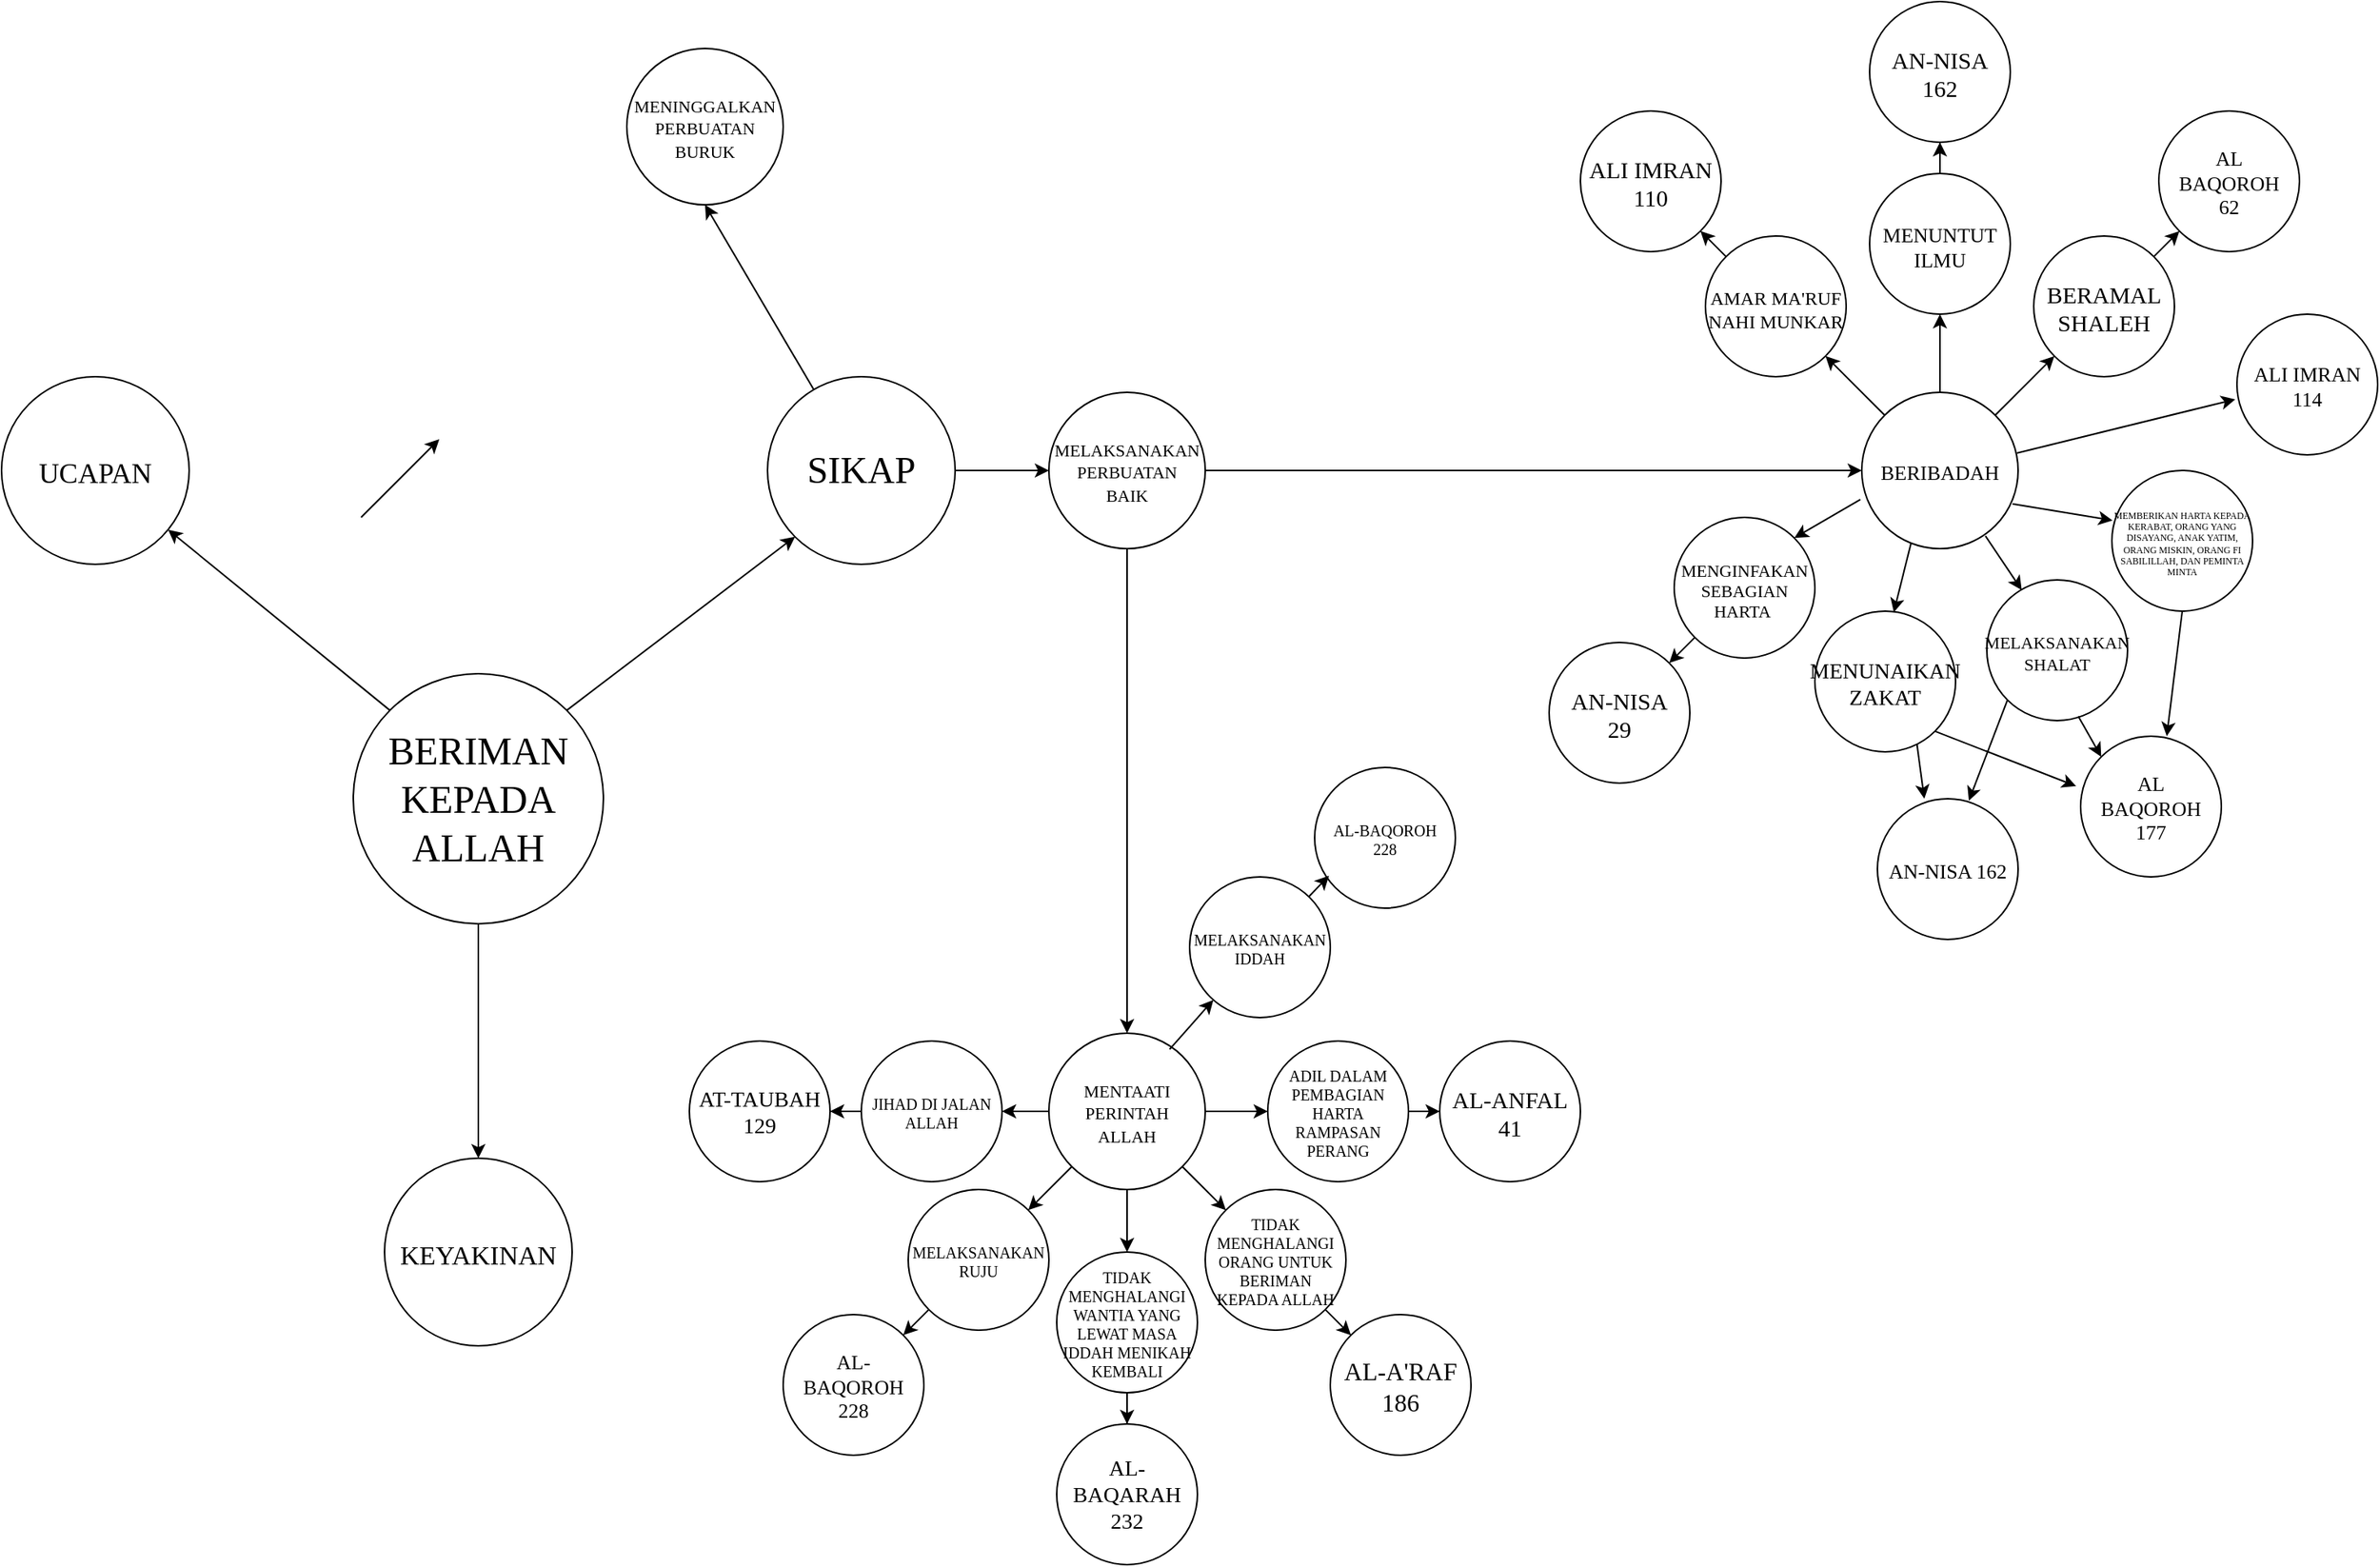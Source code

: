 <mxfile version="22.1.5" type="github">
  <diagram name="Page-1" id="rL7skqNRmiK7tFPdeKB9">
    <mxGraphModel dx="1670" dy="1028" grid="1" gridSize="10" guides="1" tooltips="1" connect="1" arrows="1" fold="1" page="1" pageScale="1" pageWidth="850" pageHeight="1100" math="0" shadow="0">
      <root>
        <mxCell id="0" />
        <mxCell id="1" parent="0" />
        <mxCell id="a2YRNJPd1vLLNCF1Q3Im-14" style="edgeStyle=orthogonalEdgeStyle;rounded=0;orthogonalLoop=1;jettySize=auto;html=1;entryX=0.5;entryY=0;entryDx=0;entryDy=0;" parent="1" source="a2YRNJPd1vLLNCF1Q3Im-1" target="a2YRNJPd1vLLNCF1Q3Im-5" edge="1">
          <mxGeometry relative="1" as="geometry" />
        </mxCell>
        <mxCell id="a2YRNJPd1vLLNCF1Q3Im-1" value="&lt;font face=&quot;Georgia&quot; style=&quot;font-size: 25px;&quot;&gt;BERIMAN KEPADA ALLAH&lt;/font&gt;" style="ellipse;aspect=fixed;verticalAlign=middle;fontSize=25;labelBackgroundColor=none;labelBorderColor=none;whiteSpace=wrap;html=1;spacingTop=0;movable=1;resizable=1;rotatable=1;deletable=1;editable=1;locked=0;connectable=1;" parent="1" vertex="1">
          <mxGeometry x="345" y="470" width="160" height="160" as="geometry" />
        </mxCell>
        <mxCell id="a2YRNJPd1vLLNCF1Q3Im-5" value="&lt;font style=&quot;font-size: 17px;&quot; face=&quot;Georgia&quot;&gt;KEYAKINAN&lt;/font&gt;" style="ellipse;aspect=fixed;verticalAlign=middle;fontSize=24;labelBackgroundColor=none;labelBorderColor=none;whiteSpace=wrap;html=1;spacingTop=0;" parent="1" vertex="1">
          <mxGeometry x="365" y="780" width="120" height="120" as="geometry" />
        </mxCell>
        <mxCell id="a2YRNJPd1vLLNCF1Q3Im-7" value="&lt;font face=&quot;Georgia&quot;&gt;&lt;span style=&quot;font-size: 18px;&quot;&gt;UCAPAN&lt;/span&gt;&lt;/font&gt;" style="ellipse;aspect=fixed;verticalAlign=middle;fontSize=24;labelBackgroundColor=none;labelBorderColor=none;whiteSpace=wrap;html=1;spacingTop=0;" parent="1" vertex="1">
          <mxGeometry x="120" y="280" width="120" height="120" as="geometry" />
        </mxCell>
        <mxCell id="o5gAmBm_YUjry-24WyWt-43" style="edgeStyle=orthogonalEdgeStyle;rounded=0;orthogonalLoop=1;jettySize=auto;html=1;entryX=0;entryY=0.5;entryDx=0;entryDy=0;" edge="1" parent="1" source="a2YRNJPd1vLLNCF1Q3Im-8" target="a2YRNJPd1vLLNCF1Q3Im-17">
          <mxGeometry relative="1" as="geometry">
            <mxPoint x="770" y="340" as="targetPoint" />
          </mxGeometry>
        </mxCell>
        <mxCell id="a2YRNJPd1vLLNCF1Q3Im-8" value="&lt;font face=&quot;Georgia&quot; style=&quot;font-size: 24px;&quot;&gt;SIKAP&lt;/font&gt;" style="ellipse;aspect=fixed;verticalAlign=middle;fontSize=24;labelBackgroundColor=none;labelBorderColor=none;whiteSpace=wrap;html=1;spacingTop=0;" parent="1" vertex="1">
          <mxGeometry x="610" y="280" width="120" height="120" as="geometry" />
        </mxCell>
        <mxCell id="a2YRNJPd1vLLNCF1Q3Im-11" value="" style="endArrow=classic;html=1;rounded=0;exitX=1;exitY=0;exitDx=0;exitDy=0;entryX=0;entryY=1;entryDx=0;entryDy=0;" parent="1" source="a2YRNJPd1vLLNCF1Q3Im-1" target="a2YRNJPd1vLLNCF1Q3Im-8" edge="1">
          <mxGeometry width="50" height="50" relative="1" as="geometry">
            <mxPoint x="490" y="500" as="sourcePoint" />
            <mxPoint x="580" y="460" as="targetPoint" />
          </mxGeometry>
        </mxCell>
        <mxCell id="a2YRNJPd1vLLNCF1Q3Im-13" value="" style="endArrow=classic;html=1;rounded=0;exitX=0;exitY=0;exitDx=0;exitDy=0;" parent="1" source="a2YRNJPd1vLLNCF1Q3Im-1" target="a2YRNJPd1vLLNCF1Q3Im-7" edge="1">
          <mxGeometry width="50" height="50" relative="1" as="geometry">
            <mxPoint x="230" y="530" as="sourcePoint" />
            <mxPoint x="280" y="480" as="targetPoint" />
          </mxGeometry>
        </mxCell>
        <mxCell id="a2YRNJPd1vLLNCF1Q3Im-16" value="&lt;font style=&quot;font-size: 11px;&quot; face=&quot;Georgia&quot;&gt;MENINGGALKAN PERBUATAN BURUK&lt;/font&gt;" style="ellipse;whiteSpace=wrap;html=1;aspect=fixed;spacingTop=2;spacing=5;" parent="1" vertex="1">
          <mxGeometry x="520" y="70" width="100" height="100" as="geometry" />
        </mxCell>
        <mxCell id="o5gAmBm_YUjry-24WyWt-33" style="edgeStyle=orthogonalEdgeStyle;rounded=0;orthogonalLoop=1;jettySize=auto;html=1;entryX=0.5;entryY=0;entryDx=0;entryDy=0;" edge="1" parent="1" source="a2YRNJPd1vLLNCF1Q3Im-17" target="a2YRNJPd1vLLNCF1Q3Im-25">
          <mxGeometry relative="1" as="geometry">
            <mxPoint x="870" y="720" as="targetPoint" />
          </mxGeometry>
        </mxCell>
        <mxCell id="o5gAmBm_YUjry-24WyWt-42" style="edgeStyle=orthogonalEdgeStyle;rounded=0;orthogonalLoop=1;jettySize=auto;html=1;entryX=0;entryY=0.5;entryDx=0;entryDy=0;" edge="1" parent="1" source="a2YRNJPd1vLLNCF1Q3Im-17" target="a2YRNJPd1vLLNCF1Q3Im-30">
          <mxGeometry relative="1" as="geometry">
            <mxPoint x="1230" y="440" as="targetPoint" />
          </mxGeometry>
        </mxCell>
        <mxCell id="a2YRNJPd1vLLNCF1Q3Im-17" value="&lt;font face=&quot;Georgia&quot;&gt;&lt;span style=&quot;font-size: 11px;&quot;&gt;MELAKSANAKAN PERBUATAN BAIK&lt;/span&gt;&lt;/font&gt;" style="ellipse;whiteSpace=wrap;html=1;aspect=fixed;spacingTop=2;spacing=5;" parent="1" vertex="1">
          <mxGeometry x="790" y="290" width="100" height="100" as="geometry" />
        </mxCell>
        <mxCell id="a2YRNJPd1vLLNCF1Q3Im-18" value="" style="endArrow=classic;html=1;rounded=0;" parent="1" edge="1">
          <mxGeometry width="50" height="50" relative="1" as="geometry">
            <mxPoint x="350" y="370" as="sourcePoint" />
            <mxPoint x="400" y="320" as="targetPoint" />
          </mxGeometry>
        </mxCell>
        <mxCell id="a2YRNJPd1vLLNCF1Q3Im-20" value="" style="endArrow=classic;html=1;rounded=0;entryX=0.5;entryY=1;entryDx=0;entryDy=0;" parent="1" source="a2YRNJPd1vLLNCF1Q3Im-8" target="a2YRNJPd1vLLNCF1Q3Im-16" edge="1">
          <mxGeometry width="50" height="50" relative="1" as="geometry">
            <mxPoint x="360" y="380" as="sourcePoint" />
            <mxPoint x="410" y="330" as="targetPoint" />
          </mxGeometry>
        </mxCell>
        <mxCell id="o5gAmBm_YUjry-24WyWt-23" value="" style="group" vertex="1" connectable="0" parent="1">
          <mxGeometry x="560" y="530" width="590" height="510" as="geometry" />
        </mxCell>
        <mxCell id="a2YRNJPd1vLLNCF1Q3Im-22" value="&lt;font style=&quot;font-size: 10px;&quot;&gt;MELAKSANAKAN IDDAH&lt;/font&gt;" style="ellipse;whiteSpace=wrap;html=1;aspect=fixed;spacingTop=2;spacing=5;fontSize=10;fontFamily=Tahoma;" parent="o5gAmBm_YUjry-24WyWt-23" vertex="1">
          <mxGeometry x="320" y="70" width="90" height="90" as="geometry" />
        </mxCell>
        <mxCell id="a2YRNJPd1vLLNCF1Q3Im-23" value="&lt;font style=&quot;font-size: 10px;&quot;&gt;MELAKSANAKAN RUJU&lt;/font&gt;" style="ellipse;whiteSpace=wrap;html=1;aspect=fixed;spacingTop=2;spacing=5;fontSize=10;fontFamily=Tahoma;" parent="o5gAmBm_YUjry-24WyWt-23" vertex="1">
          <mxGeometry x="140" y="270" width="90" height="90" as="geometry" />
        </mxCell>
        <mxCell id="a2YRNJPd1vLLNCF1Q3Im-24" value="&lt;font style=&quot;font-size: 10px;&quot;&gt;TIDAK MENGHALANGI WANTIA YANG LEWAT MASA IDDAH MENIKAH KEMBALI&lt;/font&gt;" style="ellipse;whiteSpace=wrap;html=1;aspect=fixed;spacingTop=2;spacing=5;fontSize=10;fontFamily=Tahoma;" parent="o5gAmBm_YUjry-24WyWt-23" vertex="1">
          <mxGeometry x="235" y="310" width="90" height="90" as="geometry" />
        </mxCell>
        <mxCell id="a2YRNJPd1vLLNCF1Q3Im-25" value="&lt;font face=&quot;Georgia&quot;&gt;&lt;span style=&quot;font-size: 11px;&quot;&gt;MENTAATI PERINTAH ALLAH&lt;/span&gt;&lt;/font&gt;" style="ellipse;whiteSpace=wrap;html=1;aspect=fixed;spacingTop=2;spacing=5;" parent="o5gAmBm_YUjry-24WyWt-23" vertex="1">
          <mxGeometry x="230" y="170" width="100" height="100" as="geometry" />
        </mxCell>
        <mxCell id="a2YRNJPd1vLLNCF1Q3Im-27" value="&lt;font style=&quot;font-size: 10px;&quot;&gt;TIDAK MENGHALANGI ORANG UNTUK BERIMAN KEPADA ALLAH&lt;/font&gt;" style="ellipse;whiteSpace=wrap;html=1;aspect=fixed;spacingTop=2;spacing=5;fontSize=10;fontFamily=Tahoma;" parent="o5gAmBm_YUjry-24WyWt-23" vertex="1">
          <mxGeometry x="330" y="270" width="90" height="90" as="geometry" />
        </mxCell>
        <mxCell id="a2YRNJPd1vLLNCF1Q3Im-28" value="&lt;font style=&quot;font-size: 10px;&quot;&gt;ADIL DALAM PEMBAGIAN HARTA RAMPASAN PERANG&lt;/font&gt;" style="ellipse;whiteSpace=wrap;html=1;aspect=fixed;spacingTop=2;spacing=5;fontSize=10;fontFamily=Tahoma;" parent="o5gAmBm_YUjry-24WyWt-23" vertex="1">
          <mxGeometry x="370" y="175" width="90" height="90" as="geometry" />
        </mxCell>
        <mxCell id="a2YRNJPd1vLLNCF1Q3Im-29" value="&lt;font style=&quot;font-size: 10px;&quot;&gt;JIHAD DI JALAN ALLAH&lt;/font&gt;" style="ellipse;whiteSpace=wrap;html=1;aspect=fixed;spacingTop=2;spacing=5;fontSize=10;fontFamily=Tahoma;" parent="o5gAmBm_YUjry-24WyWt-23" vertex="1">
          <mxGeometry x="110" y="175" width="90" height="90" as="geometry" />
        </mxCell>
        <mxCell id="o5gAmBm_YUjry-24WyWt-8" value="AL-BAQARAH&lt;br style=&quot;font-size: 14px;&quot;&gt;232" style="ellipse;whiteSpace=wrap;html=1;aspect=fixed;spacingTop=2;spacing=5;fontSize=14;fontFamily=Tahoma;" vertex="1" parent="o5gAmBm_YUjry-24WyWt-23">
          <mxGeometry x="235" y="420" width="90" height="90" as="geometry" />
        </mxCell>
        <mxCell id="o5gAmBm_YUjry-24WyWt-9" value="AL-A&#39;RAF&lt;br style=&quot;font-size: 16px;&quot;&gt;186" style="ellipse;whiteSpace=wrap;html=1;aspect=fixed;spacingTop=2;spacing=5;fontSize=16;fontFamily=Tahoma;" vertex="1" parent="o5gAmBm_YUjry-24WyWt-23">
          <mxGeometry x="410" y="350" width="90" height="90" as="geometry" />
        </mxCell>
        <mxCell id="o5gAmBm_YUjry-24WyWt-10" value="AL-ANFAL&lt;br style=&quot;font-size: 15px;&quot;&gt;41" style="ellipse;whiteSpace=wrap;html=1;aspect=fixed;spacingTop=2;spacing=5;fontSize=15;fontFamily=Tahoma;" vertex="1" parent="o5gAmBm_YUjry-24WyWt-23">
          <mxGeometry x="480" y="175" width="90" height="90" as="geometry" />
        </mxCell>
        <mxCell id="o5gAmBm_YUjry-24WyWt-11" value="AL-BAQOROH&lt;br&gt;228" style="ellipse;whiteSpace=wrap;html=1;aspect=fixed;spacingTop=2;spacing=5;fontSize=10;fontFamily=Tahoma;" vertex="1" parent="o5gAmBm_YUjry-24WyWt-23">
          <mxGeometry x="400" width="90" height="90" as="geometry" />
        </mxCell>
        <mxCell id="o5gAmBm_YUjry-24WyWt-12" value="&lt;font style=&quot;font-size: 13px;&quot;&gt;AL-BAQOROH&lt;br&gt;228&lt;/font&gt;" style="ellipse;whiteSpace=wrap;html=1;aspect=fixed;spacingTop=2;spacing=5;fontSize=10;fontFamily=Tahoma;" vertex="1" parent="o5gAmBm_YUjry-24WyWt-23">
          <mxGeometry x="60" y="350" width="90" height="90" as="geometry" />
        </mxCell>
        <mxCell id="o5gAmBm_YUjry-24WyWt-13" value="&lt;font style=&quot;font-size: 14px;&quot;&gt;AT-TAUBAH&lt;br&gt;129&lt;/font&gt;" style="ellipse;whiteSpace=wrap;html=1;aspect=fixed;spacingTop=2;spacing=5;fontSize=10;fontFamily=Tahoma;" vertex="1" parent="o5gAmBm_YUjry-24WyWt-23">
          <mxGeometry y="175" width="90" height="90" as="geometry" />
        </mxCell>
        <mxCell id="o5gAmBm_YUjry-24WyWt-1" value="" style="endArrow=classic;html=1;rounded=0;exitX=0.772;exitY=0.103;exitDx=0;exitDy=0;exitPerimeter=0;" edge="1" parent="o5gAmBm_YUjry-24WyWt-23" source="a2YRNJPd1vLLNCF1Q3Im-25" target="a2YRNJPd1vLLNCF1Q3Im-22">
          <mxGeometry width="50" height="50" relative="1" as="geometry">
            <mxPoint x="860" y="445" as="sourcePoint" />
            <mxPoint x="910" y="395" as="targetPoint" />
          </mxGeometry>
        </mxCell>
        <mxCell id="o5gAmBm_YUjry-24WyWt-4" value="" style="endArrow=classic;html=1;rounded=0;exitX=0.5;exitY=1;exitDx=0;exitDy=0;entryX=0.5;entryY=0;entryDx=0;entryDy=0;" edge="1" parent="o5gAmBm_YUjry-24WyWt-23" source="a2YRNJPd1vLLNCF1Q3Im-25" target="a2YRNJPd1vLLNCF1Q3Im-24">
          <mxGeometry width="50" height="50" relative="1" as="geometry">
            <mxPoint x="920" y="591" as="sourcePoint" />
            <mxPoint x="944" y="569" as="targetPoint" />
          </mxGeometry>
        </mxCell>
        <mxCell id="o5gAmBm_YUjry-24WyWt-5" value="" style="endArrow=classic;html=1;rounded=0;exitX=0;exitY=1;exitDx=0;exitDy=0;entryX=1;entryY=0;entryDx=0;entryDy=0;" edge="1" parent="o5gAmBm_YUjry-24WyWt-23" source="a2YRNJPd1vLLNCF1Q3Im-25" target="a2YRNJPd1vLLNCF1Q3Im-23">
          <mxGeometry width="50" height="50" relative="1" as="geometry">
            <mxPoint x="870" y="600" as="sourcePoint" />
            <mxPoint x="894" y="578" as="targetPoint" />
          </mxGeometry>
        </mxCell>
        <mxCell id="o5gAmBm_YUjry-24WyWt-3" value="" style="endArrow=classic;html=1;rounded=0;exitX=1;exitY=1;exitDx=0;exitDy=0;entryX=0;entryY=0;entryDx=0;entryDy=0;" edge="1" parent="o5gAmBm_YUjry-24WyWt-23" source="a2YRNJPd1vLLNCF1Q3Im-25" target="a2YRNJPd1vLLNCF1Q3Im-27">
          <mxGeometry width="50" height="50" relative="1" as="geometry">
            <mxPoint x="960" y="550" as="sourcePoint" />
            <mxPoint x="984" y="528" as="targetPoint" />
          </mxGeometry>
        </mxCell>
        <mxCell id="o5gAmBm_YUjry-24WyWt-2" value="" style="endArrow=classic;html=1;rounded=0;exitX=1;exitY=0.5;exitDx=0;exitDy=0;entryX=0;entryY=0.5;entryDx=0;entryDy=0;" edge="1" parent="o5gAmBm_YUjry-24WyWt-23" source="a2YRNJPd1vLLNCF1Q3Im-25" target="a2YRNJPd1vLLNCF1Q3Im-28">
          <mxGeometry width="50" height="50" relative="1" as="geometry">
            <mxPoint x="970" y="502" as="sourcePoint" />
            <mxPoint x="994" y="480" as="targetPoint" />
          </mxGeometry>
        </mxCell>
        <mxCell id="o5gAmBm_YUjry-24WyWt-6" value="" style="endArrow=classic;html=1;rounded=0;exitX=0;exitY=0.5;exitDx=0;exitDy=0;entryX=1;entryY=0.5;entryDx=0;entryDy=0;" edge="1" parent="o5gAmBm_YUjry-24WyWt-23" source="a2YRNJPd1vLLNCF1Q3Im-25" target="a2YRNJPd1vLLNCF1Q3Im-29">
          <mxGeometry width="50" height="50" relative="1" as="geometry">
            <mxPoint x="850" y="470" as="sourcePoint" />
            <mxPoint x="874" y="448" as="targetPoint" />
          </mxGeometry>
        </mxCell>
        <mxCell id="o5gAmBm_YUjry-24WyWt-16" style="edgeStyle=orthogonalEdgeStyle;rounded=0;orthogonalLoop=1;jettySize=auto;html=1;" edge="1" parent="o5gAmBm_YUjry-24WyWt-23" source="a2YRNJPd1vLLNCF1Q3Im-24" target="o5gAmBm_YUjry-24WyWt-8">
          <mxGeometry relative="1" as="geometry" />
        </mxCell>
        <mxCell id="o5gAmBm_YUjry-24WyWt-17" value="" style="endArrow=classic;html=1;rounded=0;entryX=0;entryY=0;entryDx=0;entryDy=0;exitX=1;exitY=1;exitDx=0;exitDy=0;" edge="1" parent="o5gAmBm_YUjry-24WyWt-23" source="a2YRNJPd1vLLNCF1Q3Im-27" target="o5gAmBm_YUjry-24WyWt-9">
          <mxGeometry width="50" height="50" relative="1" as="geometry">
            <mxPoint x="1010" y="700" as="sourcePoint" />
            <mxPoint x="867" y="593" as="targetPoint" />
          </mxGeometry>
        </mxCell>
        <mxCell id="o5gAmBm_YUjry-24WyWt-18" style="edgeStyle=orthogonalEdgeStyle;rounded=0;orthogonalLoop=1;jettySize=auto;html=1;" edge="1" parent="o5gAmBm_YUjry-24WyWt-23" source="a2YRNJPd1vLLNCF1Q3Im-28" target="o5gAmBm_YUjry-24WyWt-10">
          <mxGeometry relative="1" as="geometry" />
        </mxCell>
        <mxCell id="o5gAmBm_YUjry-24WyWt-19" value="" style="endArrow=classic;html=1;rounded=0;entryX=0.102;entryY=0.769;entryDx=0;entryDy=0;entryPerimeter=0;" edge="1" parent="o5gAmBm_YUjry-24WyWt-23" source="a2YRNJPd1vLLNCF1Q3Im-22" target="o5gAmBm_YUjry-24WyWt-11">
          <mxGeometry width="50" height="50" relative="1" as="geometry">
            <mxPoint x="1070" y="390" as="sourcePoint" />
            <mxPoint x="877" y="603" as="targetPoint" />
          </mxGeometry>
        </mxCell>
        <mxCell id="o5gAmBm_YUjry-24WyWt-15" value="" style="endArrow=classic;html=1;rounded=0;exitX=0;exitY=1;exitDx=0;exitDy=0;entryX=1;entryY=0;entryDx=0;entryDy=0;" edge="1" parent="o5gAmBm_YUjry-24WyWt-23" source="a2YRNJPd1vLLNCF1Q3Im-23" target="o5gAmBm_YUjry-24WyWt-12">
          <mxGeometry width="50" height="50" relative="1" as="geometry">
            <mxPoint x="829" y="702" as="sourcePoint" />
            <mxPoint x="801" y="730" as="targetPoint" />
          </mxGeometry>
        </mxCell>
        <mxCell id="o5gAmBm_YUjry-24WyWt-14" style="edgeStyle=orthogonalEdgeStyle;rounded=0;orthogonalLoop=1;jettySize=auto;html=1;" edge="1" parent="o5gAmBm_YUjry-24WyWt-23" source="a2YRNJPd1vLLNCF1Q3Im-29" target="o5gAmBm_YUjry-24WyWt-13">
          <mxGeometry relative="1" as="geometry" />
        </mxCell>
        <mxCell id="o5gAmBm_YUjry-24WyWt-73" value="" style="endArrow=classic;html=1;rounded=0;exitX=0.992;exitY=0.389;exitDx=0;exitDy=0;exitPerimeter=0;entryX=-0.012;entryY=0.605;entryDx=0;entryDy=0;entryPerimeter=0;" edge="1" parent="1" source="a2YRNJPd1vLLNCF1Q3Im-30" target="o5gAmBm_YUjry-24WyWt-74">
          <mxGeometry width="50" height="50" relative="1" as="geometry">
            <mxPoint x="1436" y="334.5" as="sourcePoint" />
            <mxPoint x="1570" y="290" as="targetPoint" />
          </mxGeometry>
        </mxCell>
        <mxCell id="a2YRNJPd1vLLNCF1Q3Im-30" value="&lt;font face=&quot;Georgia&quot; style=&quot;font-size: 13px;&quot;&gt;&lt;span style=&quot;font-size: 13px;&quot;&gt;BERIBADAH&lt;/span&gt;&lt;/font&gt;" style="ellipse;whiteSpace=wrap;html=1;aspect=fixed;spacingTop=2;spacing=5;fontSize=13;" parent="1" vertex="1">
          <mxGeometry x="1310" y="290" width="100" height="100" as="geometry" />
        </mxCell>
        <mxCell id="a2YRNJPd1vLLNCF1Q3Im-21" value="" style="endArrow=classic;html=1;rounded=0;exitX=1;exitY=0;exitDx=0;exitDy=0;entryX=0;entryY=1;entryDx=0;entryDy=0;" parent="1" source="a2YRNJPd1vLLNCF1Q3Im-30" target="o5gAmBm_YUjry-24WyWt-22" edge="1">
          <mxGeometry width="50" height="50" relative="1" as="geometry">
            <mxPoint x="2080" y="293.9" as="sourcePoint" />
            <mxPoint x="2490" y="320" as="targetPoint" />
          </mxGeometry>
        </mxCell>
        <mxCell id="o5gAmBm_YUjry-24WyWt-44" value="" style="endArrow=classic;html=1;rounded=0;exitX=0.791;exitY=0.919;exitDx=0;exitDy=0;entryX=0.248;entryY=0.072;entryDx=0;entryDy=0;entryPerimeter=0;exitPerimeter=0;" edge="1" parent="1" source="a2YRNJPd1vLLNCF1Q3Im-30" target="o5gAmBm_YUjry-24WyWt-27">
          <mxGeometry width="50" height="50" relative="1" as="geometry">
            <mxPoint x="2490" y="448" as="sourcePoint" />
            <mxPoint x="2538" y="410" as="targetPoint" />
          </mxGeometry>
        </mxCell>
        <mxCell id="o5gAmBm_YUjry-24WyWt-41" style="edgeStyle=orthogonalEdgeStyle;rounded=0;orthogonalLoop=1;jettySize=auto;html=1;" edge="1" parent="1" source="a2YRNJPd1vLLNCF1Q3Im-30" target="o5gAmBm_YUjry-24WyWt-28">
          <mxGeometry relative="1" as="geometry">
            <mxPoint x="2420" y="280" as="targetPoint" />
          </mxGeometry>
        </mxCell>
        <mxCell id="o5gAmBm_YUjry-24WyWt-46" value="" style="endArrow=classic;html=1;rounded=0;exitX=0;exitY=0;exitDx=0;exitDy=0;entryX=1;entryY=1;entryDx=0;entryDy=0;" edge="1" parent="1" source="a2YRNJPd1vLLNCF1Q3Im-30" target="o5gAmBm_YUjry-24WyWt-30">
          <mxGeometry width="50" height="50" relative="1" as="geometry">
            <mxPoint x="2485" y="375" as="sourcePoint" />
            <mxPoint x="2533" y="337" as="targetPoint" />
          </mxGeometry>
        </mxCell>
        <mxCell id="o5gAmBm_YUjry-24WyWt-45" value="" style="endArrow=classic;html=1;rounded=0;exitX=-0.009;exitY=0.686;exitDx=0;exitDy=0;entryX=1;entryY=0;entryDx=0;entryDy=0;exitPerimeter=0;" edge="1" parent="1" source="a2YRNJPd1vLLNCF1Q3Im-30" target="o5gAmBm_YUjry-24WyWt-31">
          <mxGeometry width="50" height="50" relative="1" as="geometry">
            <mxPoint x="2475" y="365" as="sourcePoint" />
            <mxPoint x="2523" y="327" as="targetPoint" />
          </mxGeometry>
        </mxCell>
        <mxCell id="o5gAmBm_YUjry-24WyWt-70" value="" style="endArrow=classic;html=1;rounded=0;exitX=0.315;exitY=0.964;exitDx=0;exitDy=0;entryX=0.561;entryY=0.008;entryDx=0;entryDy=0;exitPerimeter=0;entryPerimeter=0;" edge="1" parent="1" source="a2YRNJPd1vLLNCF1Q3Im-30" target="o5gAmBm_YUjry-24WyWt-32">
          <mxGeometry width="50" height="50" relative="1" as="geometry">
            <mxPoint x="1335" y="385" as="sourcePoint" />
            <mxPoint x="1277" y="393" as="targetPoint" />
          </mxGeometry>
        </mxCell>
        <mxCell id="o5gAmBm_YUjry-24WyWt-71" value="" style="endArrow=classic;html=1;rounded=0;exitX=0.726;exitY=0.949;exitDx=0;exitDy=0;exitPerimeter=0;" edge="1" parent="1" source="o5gAmBm_YUjry-24WyWt-32">
          <mxGeometry width="50" height="50" relative="1" as="geometry">
            <mxPoint x="1345" y="395" as="sourcePoint" />
            <mxPoint x="1350" y="550" as="targetPoint" />
          </mxGeometry>
        </mxCell>
        <mxCell id="o5gAmBm_YUjry-24WyWt-72" value="" style="endArrow=classic;html=1;rounded=0;exitX=0.964;exitY=0.714;exitDx=0;exitDy=0;entryX=0.005;entryY=0.355;entryDx=0;entryDy=0;exitPerimeter=0;entryPerimeter=0;" edge="1" parent="1" source="a2YRNJPd1vLLNCF1Q3Im-30" target="o5gAmBm_YUjry-24WyWt-26">
          <mxGeometry width="50" height="50" relative="1" as="geometry">
            <mxPoint x="1405" y="385" as="sourcePoint" />
            <mxPoint x="1422" y="426" as="targetPoint" />
          </mxGeometry>
        </mxCell>
        <mxCell id="o5gAmBm_YUjry-24WyWt-75" value="" style="group" vertex="1" connectable="0" parent="1">
          <mxGeometry x="1110" y="40" width="530" height="600" as="geometry" />
        </mxCell>
        <mxCell id="o5gAmBm_YUjry-24WyWt-74" value="ALI IMRAN&lt;br&gt;114" style="ellipse;whiteSpace=wrap;html=1;aspect=fixed;spacingTop=2;spacing=5;fontSize=13;fontFamily=Tahoma;" vertex="1" parent="o5gAmBm_YUjry-24WyWt-75">
          <mxGeometry x="440" y="200" width="90" height="90" as="geometry" />
        </mxCell>
        <mxCell id="o5gAmBm_YUjry-24WyWt-22" value="BERAMAL SHALEH" style="ellipse;whiteSpace=wrap;html=1;aspect=fixed;spacingTop=2;spacing=5;fontSize=15;fontFamily=Tahoma;" vertex="1" parent="o5gAmBm_YUjry-24WyWt-75">
          <mxGeometry x="310" y="150" width="90" height="90" as="geometry" />
        </mxCell>
        <mxCell id="o5gAmBm_YUjry-24WyWt-26" value="&lt;font style=&quot;font-size: 6px;&quot;&gt;MEMBERIKAN HARTA KEPADA KERABAT, ORANG YANG DISAYANG, ANAK YATIM, ORANG MISKIN, ORANG FI SABILILLAH, DAN PEMINTA MINTA&lt;/font&gt;" style="ellipse;whiteSpace=wrap;html=1;aspect=fixed;spacingTop=3;spacing=-1;fontSize=6;fontFamily=Tahoma;horizontal=1;" vertex="1" parent="o5gAmBm_YUjry-24WyWt-75">
          <mxGeometry x="360" y="300" width="90" height="90" as="geometry" />
        </mxCell>
        <mxCell id="o5gAmBm_YUjry-24WyWt-27" value="MELAKSANAKAN SHALAT" style="ellipse;whiteSpace=wrap;html=1;aspect=fixed;spacingTop=3;spacing=-1;fontSize=11;fontFamily=Tahoma;horizontal=1;" vertex="1" parent="o5gAmBm_YUjry-24WyWt-75">
          <mxGeometry x="280" y="370" width="90" height="90" as="geometry" />
        </mxCell>
        <mxCell id="o5gAmBm_YUjry-24WyWt-28" value="MENUNTUT ILMU" style="ellipse;whiteSpace=wrap;html=1;aspect=fixed;spacingTop=3;spacing=-1;fontSize=13;fontFamily=Tahoma;horizontal=1;" vertex="1" parent="o5gAmBm_YUjry-24WyWt-75">
          <mxGeometry x="205" y="110" width="90" height="90" as="geometry" />
        </mxCell>
        <mxCell id="o5gAmBm_YUjry-24WyWt-30" value="AMAR MA&#39;RUF NAHI MUNKAR" style="ellipse;whiteSpace=wrap;html=1;aspect=fixed;spacingTop=3;spacing=-1;fontSize=12;fontFamily=Tahoma;horizontal=1;" vertex="1" parent="o5gAmBm_YUjry-24WyWt-75">
          <mxGeometry x="100" y="150" width="90" height="90" as="geometry" />
        </mxCell>
        <mxCell id="o5gAmBm_YUjry-24WyWt-31" value="MENGINFAKAN SEBAGIAN HARTA&amp;nbsp;" style="ellipse;whiteSpace=wrap;html=1;aspect=fixed;spacingTop=3;spacing=-1;fontSize=11;fontFamily=Tahoma;horizontal=1;" vertex="1" parent="o5gAmBm_YUjry-24WyWt-75">
          <mxGeometry x="80" y="330" width="90" height="90" as="geometry" />
        </mxCell>
        <mxCell id="o5gAmBm_YUjry-24WyWt-32" value="MENUNAIKAN ZAKAT" style="ellipse;whiteSpace=wrap;html=1;aspect=fixed;spacingTop=3;spacing=-1;fontSize=14;fontFamily=Tahoma;horizontal=1;" vertex="1" parent="o5gAmBm_YUjry-24WyWt-75">
          <mxGeometry x="170" y="390" width="90" height="90" as="geometry" />
        </mxCell>
        <mxCell id="o5gAmBm_YUjry-24WyWt-47" value="AL BAQOROH&lt;br style=&quot;font-size: 13px;&quot;&gt;62" style="ellipse;whiteSpace=wrap;html=1;aspect=fixed;spacingTop=2;spacing=5;fontSize=13;fontFamily=Tahoma;" vertex="1" parent="o5gAmBm_YUjry-24WyWt-75">
          <mxGeometry x="390" y="70" width="90" height="90" as="geometry" />
        </mxCell>
        <mxCell id="o5gAmBm_YUjry-24WyWt-48" value="AL BAQOROH&lt;br style=&quot;font-size: 13px;&quot;&gt;177" style="ellipse;whiteSpace=wrap;html=1;aspect=fixed;spacingTop=2;spacing=5;fontSize=13;fontFamily=Tahoma;" vertex="1" parent="o5gAmBm_YUjry-24WyWt-75">
          <mxGeometry x="340" y="470" width="90" height="90" as="geometry" />
        </mxCell>
        <mxCell id="o5gAmBm_YUjry-24WyWt-52" value="ALI IMRAN&lt;br&gt;110" style="ellipse;whiteSpace=wrap;html=1;aspect=fixed;spacingTop=2;spacing=5;fontSize=15;fontFamily=Tahoma;" vertex="1" parent="o5gAmBm_YUjry-24WyWt-75">
          <mxGeometry x="20" y="70" width="90" height="90" as="geometry" />
        </mxCell>
        <mxCell id="o5gAmBm_YUjry-24WyWt-53" value="AN-NISA 162" style="ellipse;whiteSpace=wrap;html=1;aspect=fixed;spacingTop=2;spacing=5;fontSize=15;fontFamily=Tahoma;" vertex="1" parent="o5gAmBm_YUjry-24WyWt-75">
          <mxGeometry x="205" width="90" height="90" as="geometry" />
        </mxCell>
        <mxCell id="o5gAmBm_YUjry-24WyWt-51" value="AN-NISA&lt;br&gt;29" style="ellipse;whiteSpace=wrap;html=1;aspect=fixed;spacingTop=2;spacing=5;fontSize=15;fontFamily=Tahoma;" vertex="1" parent="o5gAmBm_YUjry-24WyWt-75">
          <mxGeometry y="410" width="90" height="90" as="geometry" />
        </mxCell>
        <mxCell id="o5gAmBm_YUjry-24WyWt-66" value="AN-NISA 162" style="ellipse;whiteSpace=wrap;html=1;aspect=fixed;spacingTop=2;spacing=5;fontSize=13;fontFamily=Tahoma;" vertex="1" parent="o5gAmBm_YUjry-24WyWt-75">
          <mxGeometry x="210" y="510" width="90" height="90" as="geometry" />
        </mxCell>
        <mxCell id="o5gAmBm_YUjry-24WyWt-59" value="" style="endArrow=classic;html=1;rounded=0;exitX=1;exitY=0;exitDx=0;exitDy=0;entryX=0;entryY=1;entryDx=0;entryDy=0;" edge="1" parent="o5gAmBm_YUjry-24WyWt-75" source="o5gAmBm_YUjry-24WyWt-22" target="o5gAmBm_YUjry-24WyWt-47">
          <mxGeometry width="50" height="50" relative="1" as="geometry">
            <mxPoint x="2465" y="355" as="sourcePoint" />
            <mxPoint x="2503" y="317" as="targetPoint" />
          </mxGeometry>
        </mxCell>
        <mxCell id="o5gAmBm_YUjry-24WyWt-63" value="" style="endArrow=classic;html=1;rounded=0;entryX=0;entryY=0;entryDx=0;entryDy=0;exitX=0.65;exitY=0.969;exitDx=0;exitDy=0;exitPerimeter=0;" edge="1" parent="o5gAmBm_YUjry-24WyWt-75" source="o5gAmBm_YUjry-24WyWt-27" target="o5gAmBm_YUjry-24WyWt-48">
          <mxGeometry width="50" height="50" relative="1" as="geometry">
            <mxPoint x="1450" y="500" as="sourcePoint" />
            <mxPoint x="2518" y="588" as="targetPoint" />
          </mxGeometry>
        </mxCell>
        <mxCell id="o5gAmBm_YUjry-24WyWt-64" value="" style="endArrow=classic;html=1;rounded=0;exitX=0.5;exitY=1;exitDx=0;exitDy=0;entryX=0.612;entryY=0;entryDx=0;entryDy=0;entryPerimeter=0;" edge="1" parent="o5gAmBm_YUjry-24WyWt-75" source="o5gAmBm_YUjry-24WyWt-26" target="o5gAmBm_YUjry-24WyWt-48">
          <mxGeometry width="50" height="50" relative="1" as="geometry">
            <mxPoint x="2630" y="440" as="sourcePoint" />
            <mxPoint x="2668" y="468" as="targetPoint" />
          </mxGeometry>
        </mxCell>
        <mxCell id="o5gAmBm_YUjry-24WyWt-65" value="" style="endArrow=classic;html=1;rounded=0;exitX=1;exitY=1;exitDx=0;exitDy=0;entryX=-0.032;entryY=0.355;entryDx=0;entryDy=0;entryPerimeter=0;" edge="1" parent="o5gAmBm_YUjry-24WyWt-75" source="o5gAmBm_YUjry-24WyWt-32" target="o5gAmBm_YUjry-24WyWt-48">
          <mxGeometry width="50" height="50" relative="1" as="geometry">
            <mxPoint x="2470" y="570" as="sourcePoint" />
            <mxPoint x="2508" y="598" as="targetPoint" />
          </mxGeometry>
        </mxCell>
        <mxCell id="o5gAmBm_YUjry-24WyWt-62" value="" style="endArrow=classic;html=1;rounded=0;exitX=0;exitY=0;exitDx=0;exitDy=0;entryX=1;entryY=1;entryDx=0;entryDy=0;" edge="1" parent="o5gAmBm_YUjry-24WyWt-75" source="o5gAmBm_YUjry-24WyWt-30" target="o5gAmBm_YUjry-24WyWt-52">
          <mxGeometry width="50" height="50" relative="1" as="geometry">
            <mxPoint x="2495" y="385" as="sourcePoint" />
            <mxPoint x="2533" y="347" as="targetPoint" />
          </mxGeometry>
        </mxCell>
        <mxCell id="o5gAmBm_YUjry-24WyWt-55" style="edgeStyle=orthogonalEdgeStyle;rounded=0;orthogonalLoop=1;jettySize=auto;html=1;" edge="1" parent="o5gAmBm_YUjry-24WyWt-75" source="o5gAmBm_YUjry-24WyWt-28" target="o5gAmBm_YUjry-24WyWt-53">
          <mxGeometry relative="1" as="geometry" />
        </mxCell>
        <mxCell id="o5gAmBm_YUjry-24WyWt-61" value="" style="endArrow=classic;html=1;rounded=0;exitX=0;exitY=1;exitDx=0;exitDy=0;entryX=1;entryY=0;entryDx=0;entryDy=0;" edge="1" parent="o5gAmBm_YUjry-24WyWt-75" source="o5gAmBm_YUjry-24WyWt-31" target="o5gAmBm_YUjry-24WyWt-51">
          <mxGeometry width="50" height="50" relative="1" as="geometry">
            <mxPoint x="2485" y="375" as="sourcePoint" />
            <mxPoint x="2523" y="337" as="targetPoint" />
          </mxGeometry>
        </mxCell>
        <mxCell id="o5gAmBm_YUjry-24WyWt-68" value="" style="endArrow=classic;html=1;rounded=0;exitX=0;exitY=1;exitDx=0;exitDy=0;entryX=0.65;entryY=0.014;entryDx=0;entryDy=0;entryPerimeter=0;" edge="1" parent="o5gAmBm_YUjry-24WyWt-75" source="o5gAmBm_YUjry-24WyWt-27" target="o5gAmBm_YUjry-24WyWt-66">
          <mxGeometry width="50" height="50" relative="1" as="geometry">
            <mxPoint x="2461" y="610" as="sourcePoint" />
            <mxPoint x="2589" y="628" as="targetPoint" />
          </mxGeometry>
        </mxCell>
      </root>
    </mxGraphModel>
  </diagram>
</mxfile>
